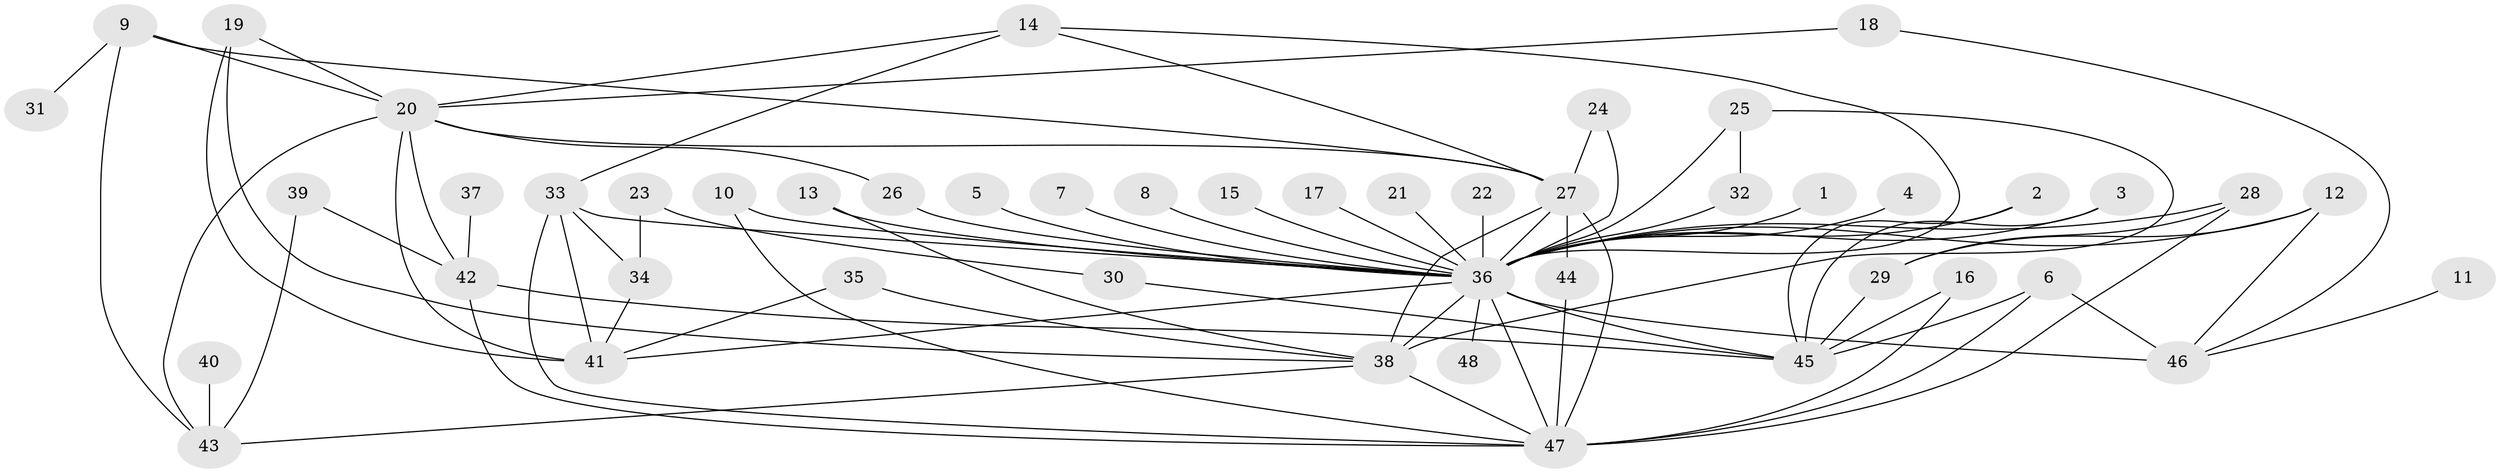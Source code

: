 // original degree distribution, {14: 0.008403361344537815, 3: 0.07563025210084033, 42: 0.008403361344537815, 2: 0.3277310924369748, 6: 0.01680672268907563, 1: 0.3865546218487395, 13: 0.008403361344537815, 4: 0.09243697478991597, 7: 0.01680672268907563, 5: 0.03361344537815126, 9: 0.008403361344537815, 11: 0.008403361344537815, 12: 0.008403361344537815}
// Generated by graph-tools (version 1.1) at 2025/36/03/04/25 23:36:46]
// undirected, 48 vertices, 84 edges
graph export_dot {
  node [color=gray90,style=filled];
  1;
  2;
  3;
  4;
  5;
  6;
  7;
  8;
  9;
  10;
  11;
  12;
  13;
  14;
  15;
  16;
  17;
  18;
  19;
  20;
  21;
  22;
  23;
  24;
  25;
  26;
  27;
  28;
  29;
  30;
  31;
  32;
  33;
  34;
  35;
  36;
  37;
  38;
  39;
  40;
  41;
  42;
  43;
  44;
  45;
  46;
  47;
  48;
  1 -- 36 [weight=1.0];
  2 -- 36 [weight=1.0];
  2 -- 45 [weight=1.0];
  3 -- 36 [weight=1.0];
  3 -- 45 [weight=1.0];
  4 -- 36 [weight=1.0];
  5 -- 36 [weight=1.0];
  6 -- 45 [weight=1.0];
  6 -- 46 [weight=1.0];
  6 -- 47 [weight=1.0];
  7 -- 36 [weight=1.0];
  8 -- 36 [weight=1.0];
  9 -- 20 [weight=1.0];
  9 -- 27 [weight=1.0];
  9 -- 31 [weight=1.0];
  9 -- 43 [weight=1.0];
  10 -- 36 [weight=1.0];
  10 -- 47 [weight=1.0];
  11 -- 46 [weight=1.0];
  12 -- 29 [weight=1.0];
  12 -- 36 [weight=1.0];
  12 -- 46 [weight=1.0];
  13 -- 36 [weight=1.0];
  13 -- 38 [weight=1.0];
  14 -- 20 [weight=1.0];
  14 -- 27 [weight=1.0];
  14 -- 33 [weight=1.0];
  14 -- 36 [weight=1.0];
  15 -- 36 [weight=1.0];
  16 -- 45 [weight=1.0];
  16 -- 47 [weight=1.0];
  17 -- 36 [weight=1.0];
  18 -- 20 [weight=1.0];
  18 -- 46 [weight=1.0];
  19 -- 20 [weight=1.0];
  19 -- 38 [weight=1.0];
  19 -- 41 [weight=1.0];
  20 -- 26 [weight=1.0];
  20 -- 27 [weight=1.0];
  20 -- 41 [weight=1.0];
  20 -- 42 [weight=1.0];
  20 -- 43 [weight=1.0];
  21 -- 36 [weight=1.0];
  22 -- 36 [weight=1.0];
  23 -- 30 [weight=1.0];
  23 -- 34 [weight=1.0];
  24 -- 27 [weight=1.0];
  24 -- 36 [weight=1.0];
  25 -- 32 [weight=1.0];
  25 -- 36 [weight=1.0];
  25 -- 38 [weight=1.0];
  26 -- 36 [weight=2.0];
  27 -- 36 [weight=1.0];
  27 -- 38 [weight=1.0];
  27 -- 44 [weight=2.0];
  27 -- 47 [weight=1.0];
  28 -- 29 [weight=1.0];
  28 -- 36 [weight=1.0];
  28 -- 47 [weight=1.0];
  29 -- 45 [weight=1.0];
  30 -- 45 [weight=1.0];
  32 -- 36 [weight=1.0];
  33 -- 34 [weight=1.0];
  33 -- 36 [weight=1.0];
  33 -- 41 [weight=2.0];
  33 -- 47 [weight=1.0];
  34 -- 41 [weight=1.0];
  35 -- 38 [weight=1.0];
  35 -- 41 [weight=1.0];
  36 -- 38 [weight=2.0];
  36 -- 41 [weight=1.0];
  36 -- 45 [weight=1.0];
  36 -- 46 [weight=3.0];
  36 -- 47 [weight=1.0];
  36 -- 48 [weight=1.0];
  37 -- 42 [weight=1.0];
  38 -- 43 [weight=1.0];
  38 -- 47 [weight=1.0];
  39 -- 42 [weight=1.0];
  39 -- 43 [weight=1.0];
  40 -- 43 [weight=1.0];
  42 -- 45 [weight=1.0];
  42 -- 47 [weight=1.0];
  44 -- 47 [weight=1.0];
}
